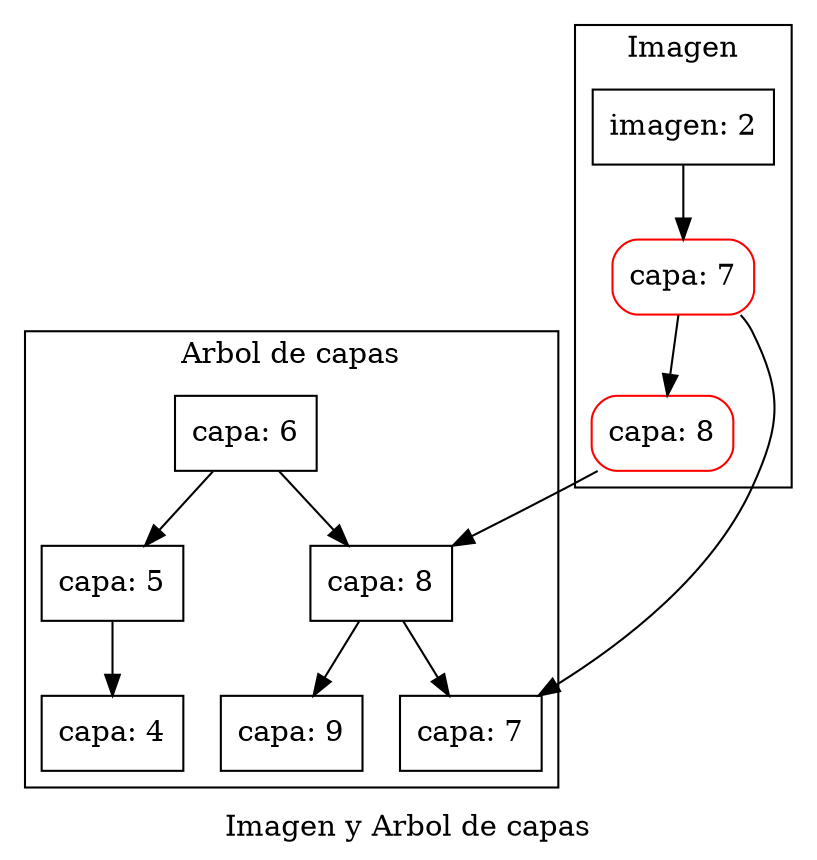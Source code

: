 digraph{
 node[shape = box];
 label="Imagen y Arbol de capas";
subgraph cluster_arbol{
 node[shape = box];
 label="Arbol de capas";
n283028888[label="capa: 6"];
n1196025219[label="capa: 5"];
n506416745[label="capa: 4"];
n1062990720[label="capa: 8"];
n1510751134[label="capa: 7"];
n1382131873[label="capa: 9"];
n283028888->n1196025219;
n1196025219->n506416745;
n283028888->n1062990720;
n1062990720->n1510751134;
n1062990720->n1382131873;
}subgraph cluster_lista{
label="Imagen";
n1615504568[label="imagen: 2"];
n903755853[label="capa: 7", style=rounded, color=red];
n475082011[label="capa: 8", style=rounded, color=red];
n1615504568->n903755853;
n903755853->n475082011;
n903755853->n1510751134;
n475082011->n1062990720;
}}